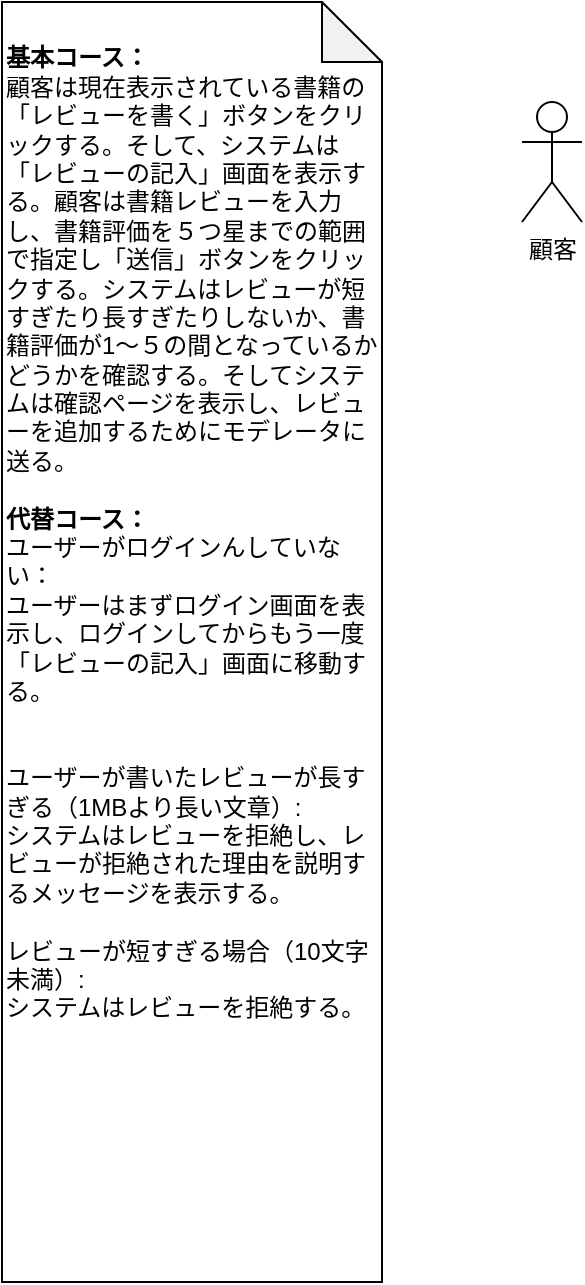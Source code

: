<mxfile version="16.5.6" type="github">
  <diagram id="DGkYznJSPutk3NiBNSYJ" name="Page-1">
    <mxGraphModel dx="1681" dy="1168" grid="1" gridSize="10" guides="1" tooltips="1" connect="1" arrows="1" fold="1" page="1" pageScale="1" pageWidth="1169" pageHeight="827" math="0" shadow="0">
      <root>
        <mxCell id="0" />
        <mxCell id="1" parent="0" />
        <mxCell id="HRKtO4Kyq1DwwRxE1as--1" value="&lt;b&gt;&lt;br&gt;基本コース：&lt;/b&gt;&lt;br&gt;顧客は現在表示されている書籍の「レビューを書く」ボタンをクリックする。そして、システムは「レビューの記入」画面を表示する。顧客は書籍レビューを入力し、書籍評価を５つ星までの範囲で指定し「送信」ボタンをクリックする。システムはレビューが短すぎたり長すぎたりしないか、書籍評価が1〜５の間となっているかどうかを確認する。そしてシステムは確認ページを表示し、レビューを追加するためにモデレータに送る。&lt;br&gt;&lt;br&gt;&lt;b&gt;代替コース：&lt;br&gt;&lt;/b&gt;ユーザーがログインんしていない：&lt;br&gt;ユーザーはまずログイン画面を表示し、ログインしてからもう一度「レビューの記入」画面に移動する。&lt;br&gt;&lt;br&gt;&lt;br&gt;ユーザーが書いたレビューが長すぎる（1MBより長い文章）:&lt;br&gt;システムはレビューを拒絶し、レビューが拒絶された理由を説明するメッセージを表示する。&lt;br&gt;&lt;br&gt;レビューが短すぎる場合（10文字未満）:&lt;br&gt;システムはレビューを拒絶する。" style="shape=note;whiteSpace=wrap;html=1;backgroundOutline=1;darkOpacity=0.05;align=left;verticalAlign=top;" vertex="1" parent="1">
          <mxGeometry x="50" y="80" width="190" height="640" as="geometry" />
        </mxCell>
        <mxCell id="HRKtO4Kyq1DwwRxE1as--2" value="顧客" style="shape=umlActor;verticalLabelPosition=bottom;verticalAlign=top;html=1;" vertex="1" parent="1">
          <mxGeometry x="310" y="130" width="30" height="60" as="geometry" />
        </mxCell>
      </root>
    </mxGraphModel>
  </diagram>
</mxfile>
